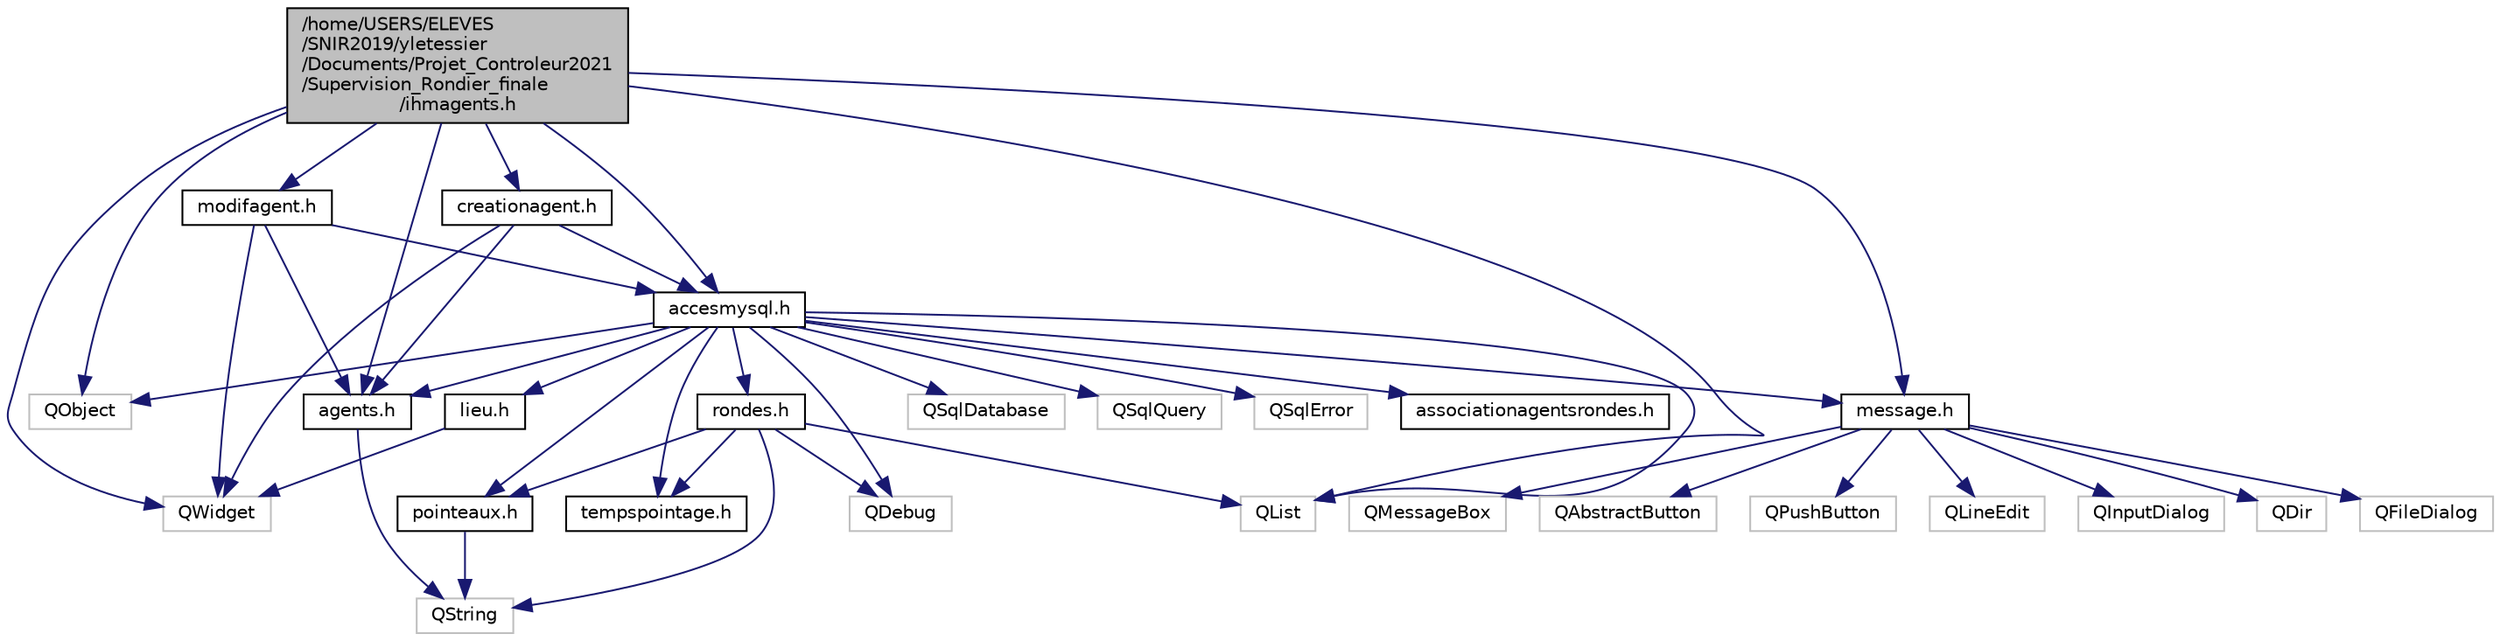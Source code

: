 digraph "/home/USERS/ELEVES/SNIR2019/yletessier/Documents/Projet_Controleur2021/Supervision_Rondier_finale/ihmagents.h"
{
  edge [fontname="Helvetica",fontsize="10",labelfontname="Helvetica",labelfontsize="10"];
  node [fontname="Helvetica",fontsize="10",shape=record];
  Node0 [label="/home/USERS/ELEVES\l/SNIR2019/yletessier\l/Documents/Projet_Controleur2021\l/Supervision_Rondier_finale\l/ihmagents.h",height=0.2,width=0.4,color="black", fillcolor="grey75", style="filled", fontcolor="black"];
  Node0 -> Node1 [color="midnightblue",fontsize="10",style="solid",fontname="Helvetica"];
  Node1 [label="QWidget",height=0.2,width=0.4,color="grey75", fillcolor="white", style="filled"];
  Node0 -> Node2 [color="midnightblue",fontsize="10",style="solid",fontname="Helvetica"];
  Node2 [label="QObject",height=0.2,width=0.4,color="grey75", fillcolor="white", style="filled"];
  Node0 -> Node3 [color="midnightblue",fontsize="10",style="solid",fontname="Helvetica"];
  Node3 [label="QList",height=0.2,width=0.4,color="grey75", fillcolor="white", style="filled"];
  Node0 -> Node4 [color="midnightblue",fontsize="10",style="solid",fontname="Helvetica"];
  Node4 [label="accesmysql.h",height=0.2,width=0.4,color="black", fillcolor="white", style="filled",URL="$accesmysql_8h.html",tooltip="The AccesMySQL class. "];
  Node4 -> Node2 [color="midnightblue",fontsize="10",style="solid",fontname="Helvetica"];
  Node4 -> Node5 [color="midnightblue",fontsize="10",style="solid",fontname="Helvetica"];
  Node5 [label="QSqlDatabase",height=0.2,width=0.4,color="grey75", fillcolor="white", style="filled"];
  Node4 -> Node6 [color="midnightblue",fontsize="10",style="solid",fontname="Helvetica"];
  Node6 [label="QSqlQuery",height=0.2,width=0.4,color="grey75", fillcolor="white", style="filled"];
  Node4 -> Node7 [color="midnightblue",fontsize="10",style="solid",fontname="Helvetica"];
  Node7 [label="QSqlError",height=0.2,width=0.4,color="grey75", fillcolor="white", style="filled"];
  Node4 -> Node3 [color="midnightblue",fontsize="10",style="solid",fontname="Helvetica"];
  Node4 -> Node8 [color="midnightblue",fontsize="10",style="solid",fontname="Helvetica"];
  Node8 [label="QDebug",height=0.2,width=0.4,color="grey75", fillcolor="white", style="filled"];
  Node4 -> Node9 [color="midnightblue",fontsize="10",style="solid",fontname="Helvetica"];
  Node9 [label="agents.h",height=0.2,width=0.4,color="black", fillcolor="white", style="filled",URL="$agents_8h.html",tooltip="The Agents class. "];
  Node9 -> Node10 [color="midnightblue",fontsize="10",style="solid",fontname="Helvetica"];
  Node10 [label="QString",height=0.2,width=0.4,color="grey75", fillcolor="white", style="filled"];
  Node4 -> Node11 [color="midnightblue",fontsize="10",style="solid",fontname="Helvetica"];
  Node11 [label="pointeaux.h",height=0.2,width=0.4,color="black", fillcolor="white", style="filled",URL="$pointeaux_8h.html",tooltip="The pointeaux class. "];
  Node11 -> Node10 [color="midnightblue",fontsize="10",style="solid",fontname="Helvetica"];
  Node4 -> Node12 [color="midnightblue",fontsize="10",style="solid",fontname="Helvetica"];
  Node12 [label="rondes.h",height=0.2,width=0.4,color="black", fillcolor="white", style="filled",URL="$rondes_8h.html",tooltip="The rondes class. "];
  Node12 -> Node10 [color="midnightblue",fontsize="10",style="solid",fontname="Helvetica"];
  Node12 -> Node3 [color="midnightblue",fontsize="10",style="solid",fontname="Helvetica"];
  Node12 -> Node8 [color="midnightblue",fontsize="10",style="solid",fontname="Helvetica"];
  Node12 -> Node11 [color="midnightblue",fontsize="10",style="solid",fontname="Helvetica"];
  Node12 -> Node13 [color="midnightblue",fontsize="10",style="solid",fontname="Helvetica"];
  Node13 [label="tempspointage.h",height=0.2,width=0.4,color="black", fillcolor="white", style="filled",URL="$tempspointage_8h.html",tooltip="Déclaration de la classe TempsPointage. "];
  Node4 -> Node14 [color="midnightblue",fontsize="10",style="solid",fontname="Helvetica"];
  Node14 [label="lieu.h",height=0.2,width=0.4,color="black", fillcolor="white", style="filled",URL="$lieu_8h.html",tooltip="The Lieu class. "];
  Node14 -> Node1 [color="midnightblue",fontsize="10",style="solid",fontname="Helvetica"];
  Node4 -> Node15 [color="midnightblue",fontsize="10",style="solid",fontname="Helvetica"];
  Node15 [label="associationagentsrondes.h",height=0.2,width=0.4,color="black", fillcolor="white", style="filled",URL="$associationagentsrondes_8h.html"];
  Node4 -> Node13 [color="midnightblue",fontsize="10",style="solid",fontname="Helvetica"];
  Node4 -> Node16 [color="midnightblue",fontsize="10",style="solid",fontname="Helvetica"];
  Node16 [label="message.h",height=0.2,width=0.4,color="black", fillcolor="white", style="filled",URL="$message_8h.html",tooltip="Définission des méthodes de la classe Message. "];
  Node16 -> Node17 [color="midnightblue",fontsize="10",style="solid",fontname="Helvetica"];
  Node17 [label="QMessageBox",height=0.2,width=0.4,color="grey75", fillcolor="white", style="filled"];
  Node16 -> Node18 [color="midnightblue",fontsize="10",style="solid",fontname="Helvetica"];
  Node18 [label="QAbstractButton",height=0.2,width=0.4,color="grey75", fillcolor="white", style="filled"];
  Node16 -> Node19 [color="midnightblue",fontsize="10",style="solid",fontname="Helvetica"];
  Node19 [label="QPushButton",height=0.2,width=0.4,color="grey75", fillcolor="white", style="filled"];
  Node16 -> Node20 [color="midnightblue",fontsize="10",style="solid",fontname="Helvetica"];
  Node20 [label="QLineEdit",height=0.2,width=0.4,color="grey75", fillcolor="white", style="filled"];
  Node16 -> Node21 [color="midnightblue",fontsize="10",style="solid",fontname="Helvetica"];
  Node21 [label="QInputDialog",height=0.2,width=0.4,color="grey75", fillcolor="white", style="filled"];
  Node16 -> Node22 [color="midnightblue",fontsize="10",style="solid",fontname="Helvetica"];
  Node22 [label="QDir",height=0.2,width=0.4,color="grey75", fillcolor="white", style="filled"];
  Node16 -> Node23 [color="midnightblue",fontsize="10",style="solid",fontname="Helvetica"];
  Node23 [label="QFileDialog",height=0.2,width=0.4,color="grey75", fillcolor="white", style="filled"];
  Node0 -> Node9 [color="midnightblue",fontsize="10",style="solid",fontname="Helvetica"];
  Node0 -> Node16 [color="midnightblue",fontsize="10",style="solid",fontname="Helvetica"];
  Node0 -> Node24 [color="midnightblue",fontsize="10",style="solid",fontname="Helvetica"];
  Node24 [label="modifagent.h",height=0.2,width=0.4,color="black", fillcolor="white", style="filled",URL="$modifagent_8h.html",tooltip="The ModifAgent class. "];
  Node24 -> Node1 [color="midnightblue",fontsize="10",style="solid",fontname="Helvetica"];
  Node24 -> Node4 [color="midnightblue",fontsize="10",style="solid",fontname="Helvetica"];
  Node24 -> Node9 [color="midnightblue",fontsize="10",style="solid",fontname="Helvetica"];
  Node0 -> Node25 [color="midnightblue",fontsize="10",style="solid",fontname="Helvetica"];
  Node25 [label="creationagent.h",height=0.2,width=0.4,color="black", fillcolor="white", style="filled",URL="$creationagent_8h.html"];
  Node25 -> Node1 [color="midnightblue",fontsize="10",style="solid",fontname="Helvetica"];
  Node25 -> Node9 [color="midnightblue",fontsize="10",style="solid",fontname="Helvetica"];
  Node25 -> Node4 [color="midnightblue",fontsize="10",style="solid",fontname="Helvetica"];
}
